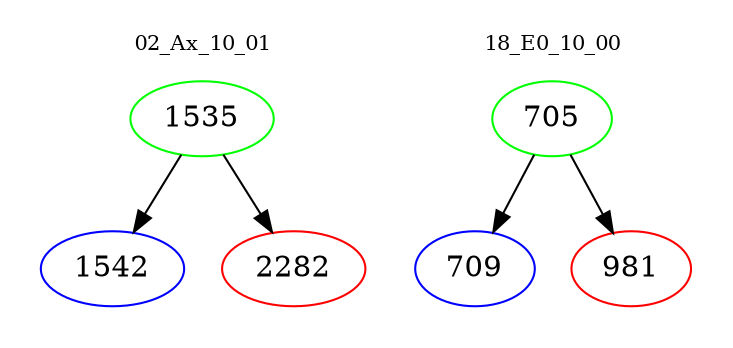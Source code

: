 digraph{
subgraph cluster_0 {
color = white
label = "02_Ax_10_01";
fontsize=10;
T0_1535 [label="1535", color="green"]
T0_1535 -> T0_1542 [color="black"]
T0_1542 [label="1542", color="blue"]
T0_1535 -> T0_2282 [color="black"]
T0_2282 [label="2282", color="red"]
}
subgraph cluster_1 {
color = white
label = "18_E0_10_00";
fontsize=10;
T1_705 [label="705", color="green"]
T1_705 -> T1_709 [color="black"]
T1_709 [label="709", color="blue"]
T1_705 -> T1_981 [color="black"]
T1_981 [label="981", color="red"]
}
}
